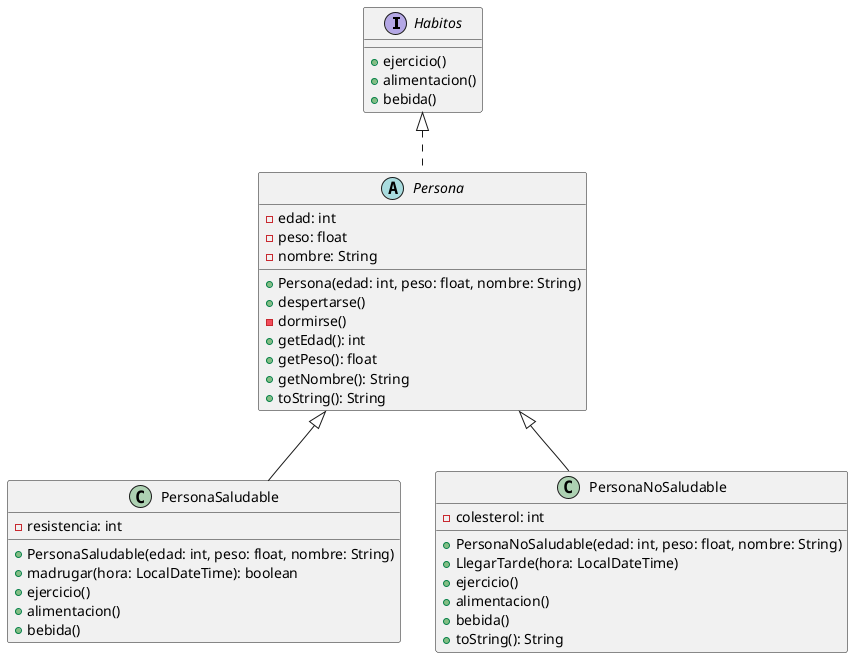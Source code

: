 @startuml

interface Habitos {
    + ejercicio()
    + alimentacion()
    + bebida()
}

abstract class Persona {
    - edad: int
    - peso: float
    - nombre: String
    + Persona(edad: int, peso: float, nombre: String)
    + despertarse()
    - dormirse()
    + getEdad(): int
    + getPeso(): float
    + getNombre(): String
    + toString(): String
}

class PersonaSaludable {
    - resistencia: int
    + PersonaSaludable(edad: int, peso: float, nombre: String)
    + madrugar(hora: LocalDateTime): boolean
    + ejercicio()
    + alimentacion()
    + bebida()
}

class PersonaNoSaludable {
    - colesterol: int
    + PersonaNoSaludable(edad: int, peso: float, nombre: String)
    + LlegarTarde(hora: LocalDateTime)
    + ejercicio()
    + alimentacion()
    + bebida()
    + toString(): String
}

Habitos <|.. Persona
Persona <|-- PersonaSaludable
Persona <|-- PersonaNoSaludable

@enduml
